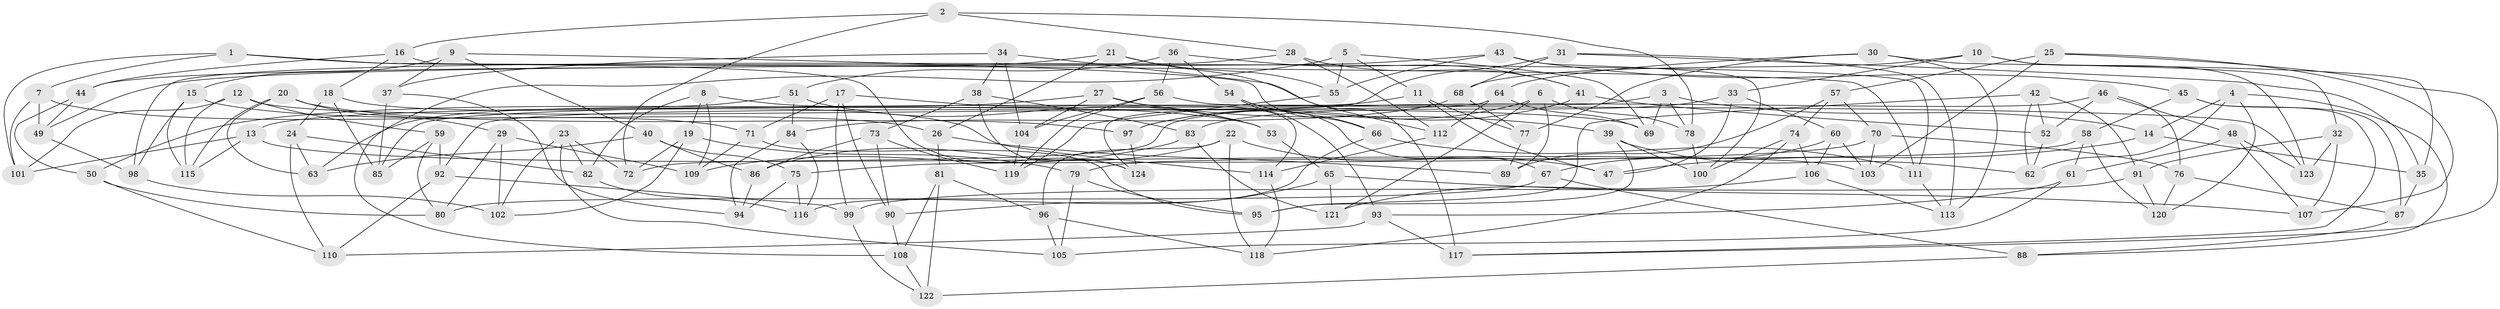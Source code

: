 // coarse degree distribution, {5: 0.24, 4: 0.14, 6: 0.32, 9: 0.06, 8: 0.1, 7: 0.12, 3: 0.02}
// Generated by graph-tools (version 1.1) at 2025/38/03/04/25 23:38:06]
// undirected, 124 vertices, 248 edges
graph export_dot {
  node [color=gray90,style=filled];
  1;
  2;
  3;
  4;
  5;
  6;
  7;
  8;
  9;
  10;
  11;
  12;
  13;
  14;
  15;
  16;
  17;
  18;
  19;
  20;
  21;
  22;
  23;
  24;
  25;
  26;
  27;
  28;
  29;
  30;
  31;
  32;
  33;
  34;
  35;
  36;
  37;
  38;
  39;
  40;
  41;
  42;
  43;
  44;
  45;
  46;
  47;
  48;
  49;
  50;
  51;
  52;
  53;
  54;
  55;
  56;
  57;
  58;
  59;
  60;
  61;
  62;
  63;
  64;
  65;
  66;
  67;
  68;
  69;
  70;
  71;
  72;
  73;
  74;
  75;
  76;
  77;
  78;
  79;
  80;
  81;
  82;
  83;
  84;
  85;
  86;
  87;
  88;
  89;
  90;
  91;
  92;
  93;
  94;
  95;
  96;
  97;
  98;
  99;
  100;
  101;
  102;
  103;
  104;
  105;
  106;
  107;
  108;
  109;
  110;
  111;
  112;
  113;
  114;
  115;
  116;
  117;
  118;
  119;
  120;
  121;
  122;
  123;
  124;
  1 -- 124;
  1 -- 7;
  1 -- 101;
  1 -- 111;
  2 -- 16;
  2 -- 28;
  2 -- 72;
  2 -- 78;
  3 -- 14;
  3 -- 69;
  3 -- 85;
  3 -- 78;
  4 -- 88;
  4 -- 14;
  4 -- 62;
  4 -- 120;
  5 -- 69;
  5 -- 11;
  5 -- 108;
  5 -- 55;
  6 -- 121;
  6 -- 97;
  6 -- 89;
  6 -- 78;
  7 -- 71;
  7 -- 101;
  7 -- 49;
  8 -- 19;
  8 -- 53;
  8 -- 109;
  8 -- 82;
  9 -- 37;
  9 -- 40;
  9 -- 66;
  9 -- 15;
  10 -- 33;
  10 -- 68;
  10 -- 123;
  10 -- 32;
  11 -- 13;
  11 -- 47;
  11 -- 77;
  12 -- 101;
  12 -- 69;
  12 -- 59;
  12 -- 115;
  13 -- 103;
  13 -- 115;
  13 -- 101;
  14 -- 35;
  14 -- 47;
  15 -- 26;
  15 -- 98;
  15 -- 115;
  16 -- 44;
  16 -- 18;
  16 -- 111;
  17 -- 71;
  17 -- 90;
  17 -- 53;
  17 -- 99;
  18 -- 85;
  18 -- 114;
  18 -- 24;
  19 -- 72;
  19 -- 79;
  19 -- 102;
  20 -- 29;
  20 -- 97;
  20 -- 63;
  20 -- 115;
  21 -- 44;
  21 -- 26;
  21 -- 55;
  21 -- 117;
  22 -- 47;
  22 -- 96;
  22 -- 86;
  22 -- 118;
  23 -- 72;
  23 -- 105;
  23 -- 82;
  23 -- 102;
  24 -- 110;
  24 -- 63;
  24 -- 82;
  25 -- 57;
  25 -- 117;
  25 -- 103;
  25 -- 107;
  26 -- 81;
  26 -- 89;
  27 -- 114;
  27 -- 50;
  27 -- 39;
  27 -- 104;
  28 -- 41;
  28 -- 112;
  28 -- 98;
  29 -- 109;
  29 -- 102;
  29 -- 80;
  30 -- 35;
  30 -- 77;
  30 -- 113;
  30 -- 64;
  31 -- 124;
  31 -- 35;
  31 -- 113;
  31 -- 68;
  32 -- 123;
  32 -- 107;
  32 -- 91;
  33 -- 60;
  33 -- 83;
  33 -- 47;
  34 -- 38;
  34 -- 37;
  34 -- 112;
  34 -- 104;
  35 -- 87;
  36 -- 54;
  36 -- 56;
  36 -- 41;
  36 -- 51;
  37 -- 85;
  37 -- 94;
  38 -- 83;
  38 -- 73;
  38 -- 124;
  39 -- 62;
  39 -- 95;
  39 -- 100;
  40 -- 63;
  40 -- 75;
  40 -- 86;
  41 -- 52;
  41 -- 97;
  42 -- 95;
  42 -- 91;
  42 -- 52;
  42 -- 62;
  43 -- 100;
  43 -- 49;
  43 -- 55;
  43 -- 45;
  44 -- 49;
  44 -- 50;
  45 -- 58;
  45 -- 117;
  45 -- 87;
  46 -- 52;
  46 -- 72;
  46 -- 48;
  46 -- 76;
  48 -- 107;
  48 -- 123;
  48 -- 61;
  49 -- 98;
  50 -- 80;
  50 -- 110;
  51 -- 53;
  51 -- 63;
  51 -- 84;
  52 -- 62;
  53 -- 65;
  54 -- 93;
  54 -- 66;
  54 -- 67;
  55 -- 119;
  56 -- 123;
  56 -- 104;
  56 -- 119;
  57 -- 74;
  57 -- 89;
  57 -- 70;
  58 -- 61;
  58 -- 79;
  58 -- 120;
  59 -- 80;
  59 -- 85;
  59 -- 92;
  60 -- 103;
  60 -- 106;
  60 -- 67;
  61 -- 105;
  61 -- 93;
  64 -- 69;
  64 -- 92;
  64 -- 112;
  65 -- 121;
  65 -- 90;
  65 -- 107;
  66 -- 111;
  66 -- 116;
  67 -- 88;
  67 -- 80;
  68 -- 77;
  68 -- 84;
  70 -- 103;
  70 -- 76;
  70 -- 75;
  71 -- 95;
  71 -- 109;
  73 -- 90;
  73 -- 86;
  73 -- 119;
  74 -- 118;
  74 -- 106;
  74 -- 100;
  75 -- 94;
  75 -- 116;
  76 -- 87;
  76 -- 120;
  77 -- 89;
  78 -- 100;
  79 -- 105;
  79 -- 95;
  81 -- 96;
  81 -- 108;
  81 -- 122;
  82 -- 116;
  83 -- 121;
  83 -- 109;
  84 -- 116;
  84 -- 94;
  86 -- 94;
  87 -- 88;
  88 -- 122;
  90 -- 108;
  91 -- 120;
  91 -- 99;
  92 -- 99;
  92 -- 110;
  93 -- 110;
  93 -- 117;
  96 -- 118;
  96 -- 105;
  97 -- 124;
  98 -- 102;
  99 -- 122;
  104 -- 119;
  106 -- 121;
  106 -- 113;
  108 -- 122;
  111 -- 113;
  112 -- 114;
  114 -- 118;
}
